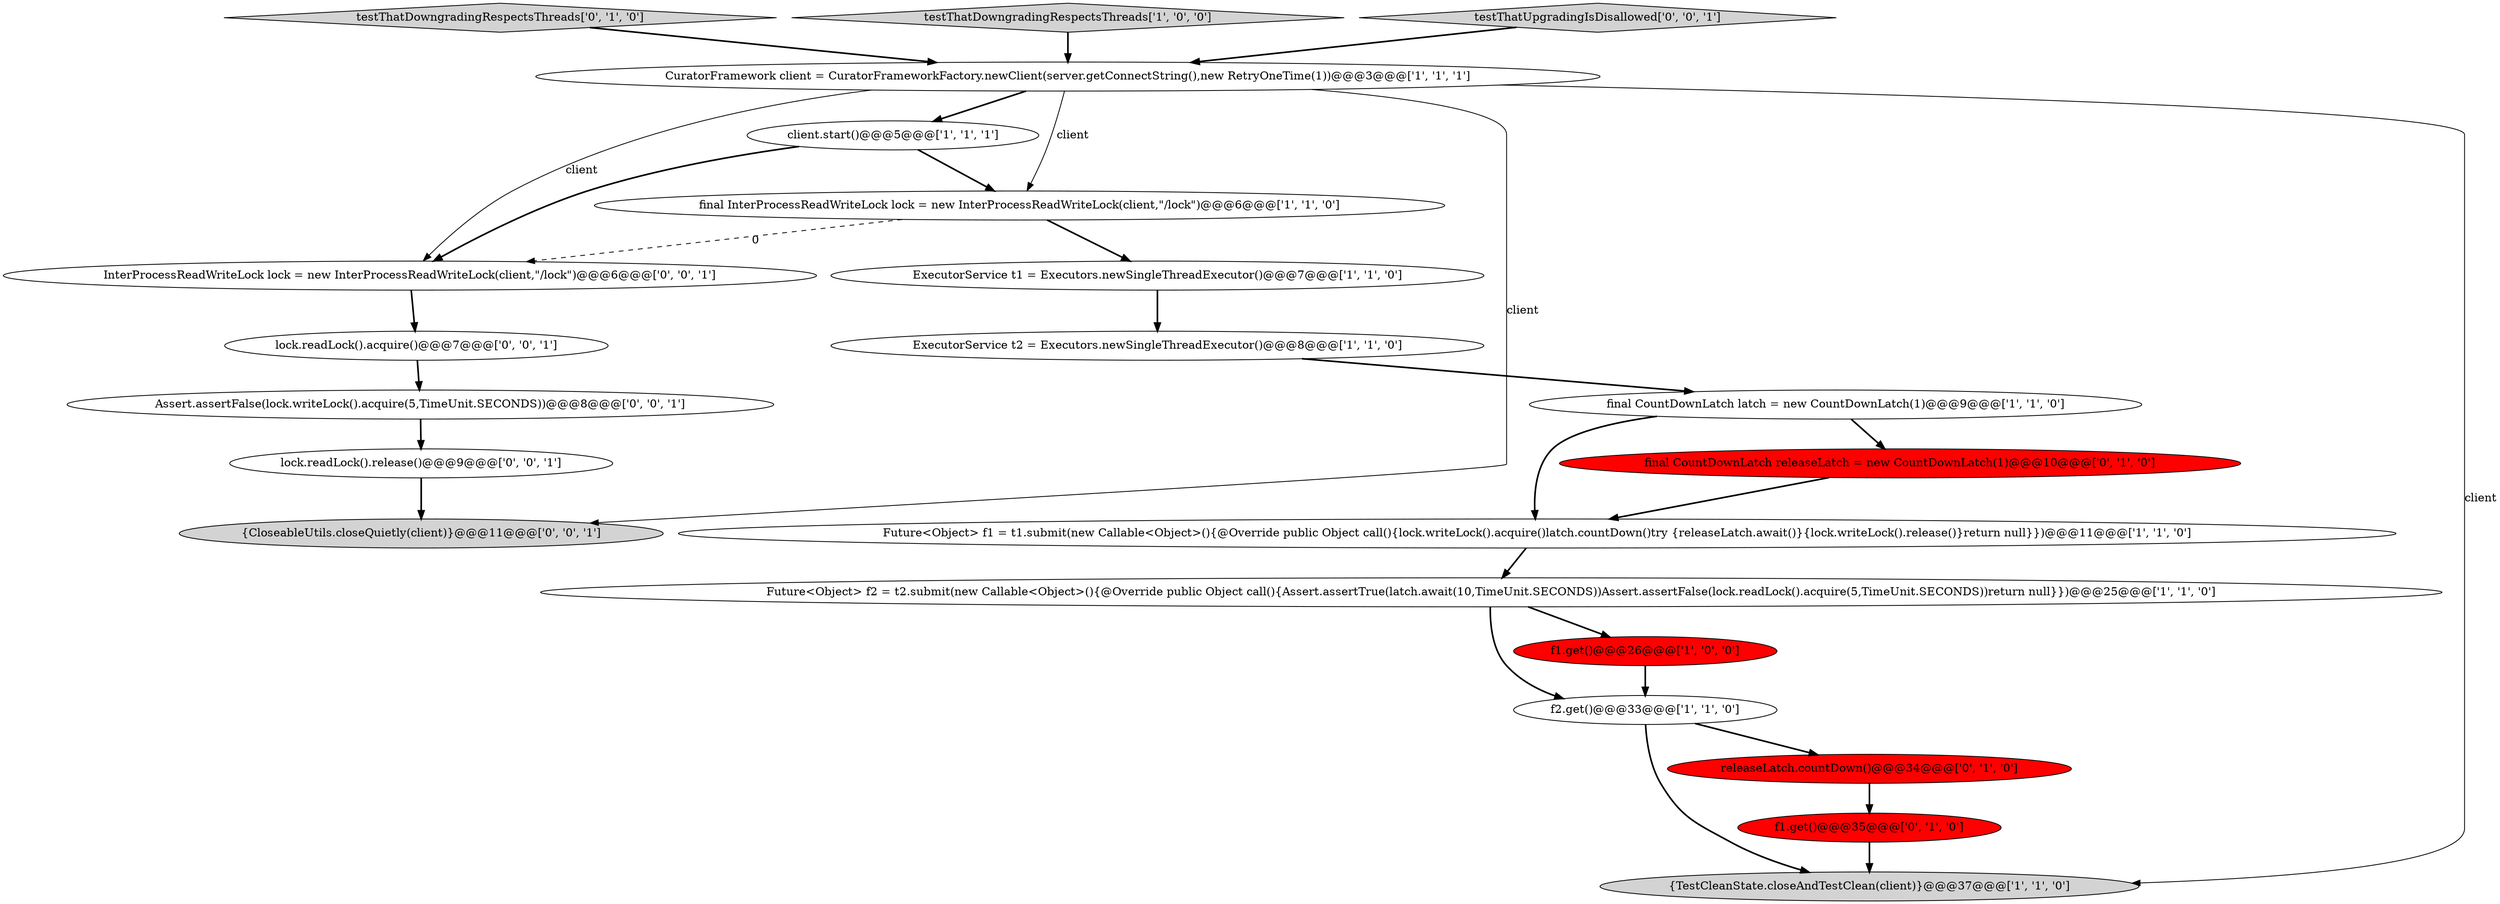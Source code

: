 digraph {
20 [style = filled, label = "Assert.assertFalse(lock.writeLock().acquire(5,TimeUnit.SECONDS))@@@8@@@['0', '0', '1']", fillcolor = white, shape = ellipse image = "AAA0AAABBB3BBB"];
5 [style = filled, label = "CuratorFramework client = CuratorFrameworkFactory.newClient(server.getConnectString(),new RetryOneTime(1))@@@3@@@['1', '1', '1']", fillcolor = white, shape = ellipse image = "AAA0AAABBB1BBB"];
14 [style = filled, label = "testThatDowngradingRespectsThreads['0', '1', '0']", fillcolor = lightgray, shape = diamond image = "AAA0AAABBB2BBB"];
17 [style = filled, label = "lock.readLock().acquire()@@@7@@@['0', '0', '1']", fillcolor = white, shape = ellipse image = "AAA0AAABBB3BBB"];
18 [style = filled, label = "lock.readLock().release()@@@9@@@['0', '0', '1']", fillcolor = white, shape = ellipse image = "AAA0AAABBB3BBB"];
6 [style = filled, label = "f2.get()@@@33@@@['1', '1', '0']", fillcolor = white, shape = ellipse image = "AAA0AAABBB1BBB"];
2 [style = filled, label = "testThatDowngradingRespectsThreads['1', '0', '0']", fillcolor = lightgray, shape = diamond image = "AAA0AAABBB1BBB"];
9 [style = filled, label = "final InterProcessReadWriteLock lock = new InterProcessReadWriteLock(client,\"/lock\")@@@6@@@['1', '1', '0']", fillcolor = white, shape = ellipse image = "AAA0AAABBB1BBB"];
3 [style = filled, label = "f1.get()@@@26@@@['1', '0', '0']", fillcolor = red, shape = ellipse image = "AAA1AAABBB1BBB"];
12 [style = filled, label = "final CountDownLatch releaseLatch = new CountDownLatch(1)@@@10@@@['0', '1', '0']", fillcolor = red, shape = ellipse image = "AAA1AAABBB2BBB"];
1 [style = filled, label = "Future<Object> f1 = t1.submit(new Callable<Object>(){@Override public Object call(){lock.writeLock().acquire()latch.countDown()try {releaseLatch.await()}{lock.writeLock().release()}return null}})@@@11@@@['1', '1', '0']", fillcolor = white, shape = ellipse image = "AAA0AAABBB1BBB"];
11 [style = filled, label = "{TestCleanState.closeAndTestClean(client)}@@@37@@@['1', '1', '0']", fillcolor = lightgray, shape = ellipse image = "AAA0AAABBB1BBB"];
0 [style = filled, label = "ExecutorService t1 = Executors.newSingleThreadExecutor()@@@7@@@['1', '1', '0']", fillcolor = white, shape = ellipse image = "AAA0AAABBB1BBB"];
8 [style = filled, label = "ExecutorService t2 = Executors.newSingleThreadExecutor()@@@8@@@['1', '1', '0']", fillcolor = white, shape = ellipse image = "AAA0AAABBB1BBB"];
16 [style = filled, label = "InterProcessReadWriteLock lock = new InterProcessReadWriteLock(client,\"/lock\")@@@6@@@['0', '0', '1']", fillcolor = white, shape = ellipse image = "AAA0AAABBB3BBB"];
21 [style = filled, label = "testThatUpgradingIsDisallowed['0', '0', '1']", fillcolor = lightgray, shape = diamond image = "AAA0AAABBB3BBB"];
4 [style = filled, label = "client.start()@@@5@@@['1', '1', '1']", fillcolor = white, shape = ellipse image = "AAA0AAABBB1BBB"];
13 [style = filled, label = "releaseLatch.countDown()@@@34@@@['0', '1', '0']", fillcolor = red, shape = ellipse image = "AAA1AAABBB2BBB"];
10 [style = filled, label = "Future<Object> f2 = t2.submit(new Callable<Object>(){@Override public Object call(){Assert.assertTrue(latch.await(10,TimeUnit.SECONDS))Assert.assertFalse(lock.readLock().acquire(5,TimeUnit.SECONDS))return null}})@@@25@@@['1', '1', '0']", fillcolor = white, shape = ellipse image = "AAA0AAABBB1BBB"];
19 [style = filled, label = "{CloseableUtils.closeQuietly(client)}@@@11@@@['0', '0', '1']", fillcolor = lightgray, shape = ellipse image = "AAA0AAABBB3BBB"];
7 [style = filled, label = "final CountDownLatch latch = new CountDownLatch(1)@@@9@@@['1', '1', '0']", fillcolor = white, shape = ellipse image = "AAA0AAABBB1BBB"];
15 [style = filled, label = "f1.get()@@@35@@@['0', '1', '0']", fillcolor = red, shape = ellipse image = "AAA1AAABBB2BBB"];
4->9 [style = bold, label=""];
9->16 [style = dashed, label="0"];
7->1 [style = bold, label=""];
5->9 [style = solid, label="client"];
9->0 [style = bold, label=""];
7->12 [style = bold, label=""];
5->11 [style = solid, label="client"];
14->5 [style = bold, label=""];
18->19 [style = bold, label=""];
10->3 [style = bold, label=""];
3->6 [style = bold, label=""];
5->19 [style = solid, label="client"];
16->17 [style = bold, label=""];
12->1 [style = bold, label=""];
10->6 [style = bold, label=""];
8->7 [style = bold, label=""];
20->18 [style = bold, label=""];
21->5 [style = bold, label=""];
15->11 [style = bold, label=""];
6->11 [style = bold, label=""];
6->13 [style = bold, label=""];
5->4 [style = bold, label=""];
0->8 [style = bold, label=""];
5->16 [style = solid, label="client"];
13->15 [style = bold, label=""];
1->10 [style = bold, label=""];
4->16 [style = bold, label=""];
2->5 [style = bold, label=""];
17->20 [style = bold, label=""];
}
